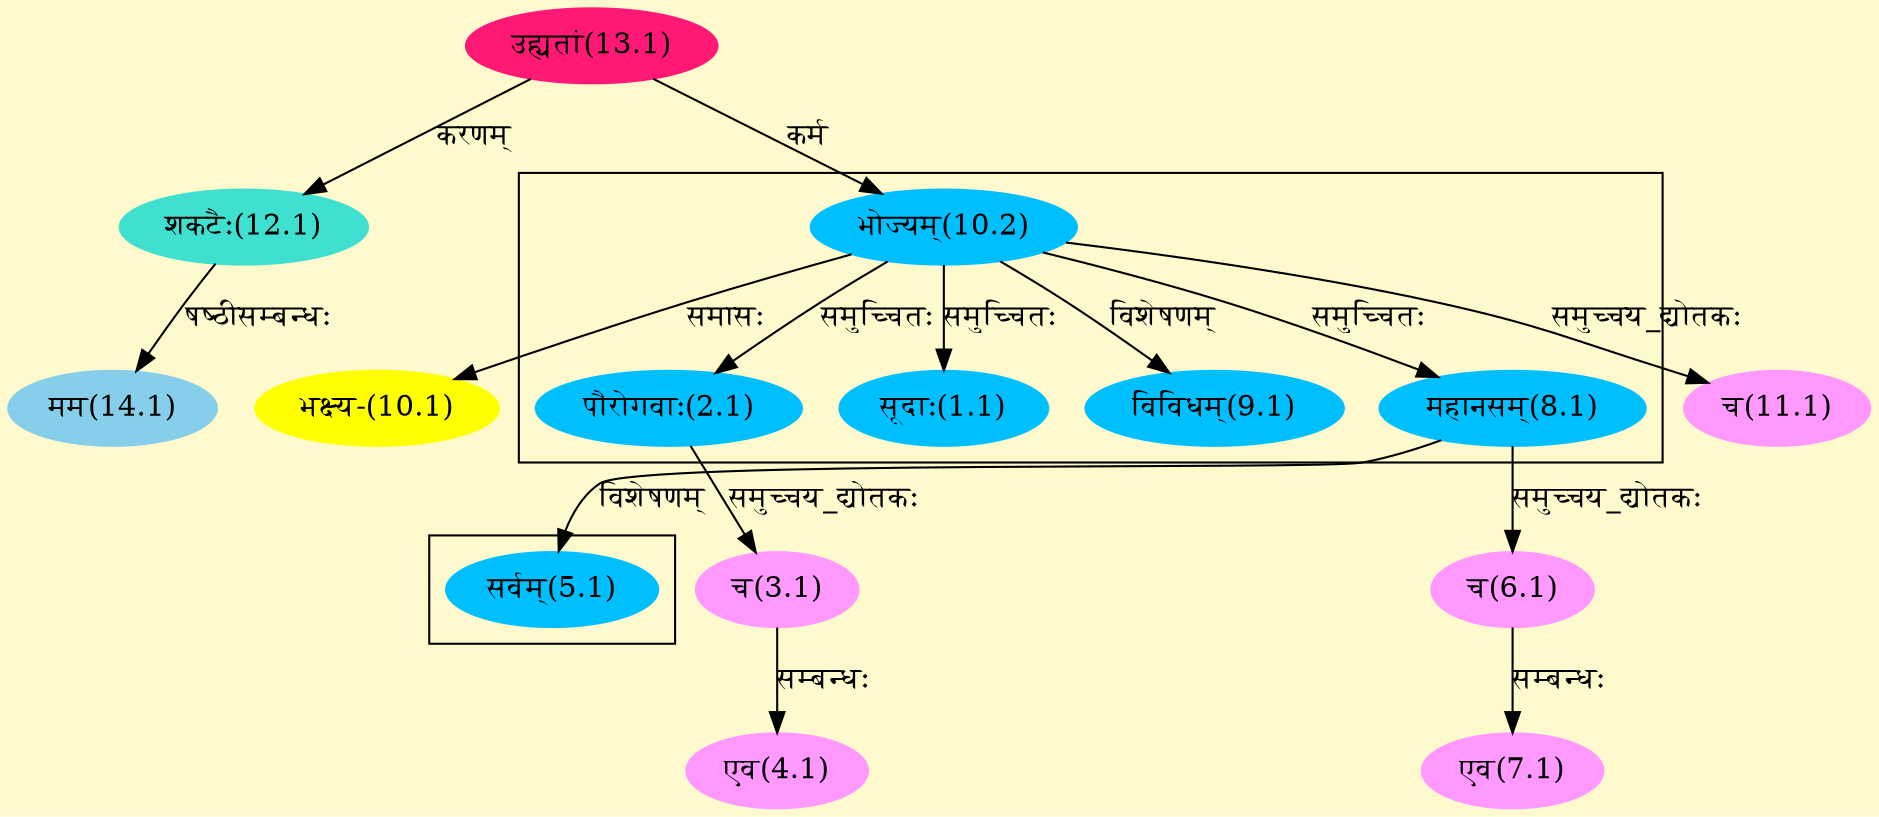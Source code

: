 digraph G{
rankdir=BT;
 compound=true;
 bgcolor="lemonchiffon1";

subgraph cluster_1{
Node1_1 [style=filled, color="#00BFFF" label = "सूदाः(1.1)"]
Node10_2 [style=filled, color="#00BFFF" label = "भोज्यम्(10.2)"]
Node2_1 [style=filled, color="#00BFFF" label = "पौरोगवाः(2.1)"]
Node8_1 [style=filled, color="#00BFFF" label = "महानसम्(8.1)"]
Node9_1 [style=filled, color="#00BFFF" label = "विविधम्(9.1)"]

}

subgraph cluster_2{
Node5_1 [style=filled, color="#00BFFF" label = "सर्वम्(5.1)"]
Node8_1 [style=filled, color="#00BFFF" label = "महानसम्(8.1)"]

}
Node3_1 [style=filled, color="#FF99FF" label = "च(3.1)"]
Node2_1 [style=filled, color="#00BFFF" label = "पौरोगवाः(2.1)"]
Node4_1 [style=filled, color="#FF99FF" label = "एव(4.1)"]
Node6_1 [style=filled, color="#FF99FF" label = "च(6.1)"]
Node8_1 [style=filled, color="#00BFFF" label = "महानसम्(8.1)"]
Node7_1 [style=filled, color="#FF99FF" label = "एव(7.1)"]
Node10_1 [style=filled, color="#FFFF00" label = "भक्ष्य-(10.1)"]
Node10_2 [style=filled, color="#00BFFF" label = "भोज्यम्(10.2)"]
Node13_1 [style=filled, color="#FF1975" label = "उह्यतां(13.1)"]
Node11_1 [style=filled, color="#FF99FF" label = "च(11.1)"]
Node12_1 [style=filled, color="#40E0D0" label = "शकटैः(12.1)"]
Node14_1 [style=filled, color="#87CEEB" label = "मम(14.1)"]
/* Start of Relations section */

Node1_1 -> Node10_2 [  label="समुच्चितः"  dir="back" ]
Node2_1 -> Node10_2 [  label="समुच्चितः"  dir="back" ]
Node3_1 -> Node2_1 [  label="समुच्चय_द्योतकः"  dir="back" ]
Node4_1 -> Node3_1 [  label="सम्बन्धः"  dir="back" ]
Node5_1 -> Node8_1 [  label="विशेषणम्"  dir="back" ]
Node6_1 -> Node8_1 [  label="समुच्चय_द्योतकः"  dir="back" ]
Node7_1 -> Node6_1 [  label="सम्बन्धः"  dir="back" ]
Node8_1 -> Node10_2 [  label="समुच्चितः"  dir="back" ]
Node9_1 -> Node10_2 [  label="विशेषणम्"  dir="back" ]
Node10_1 -> Node10_2 [  label="समासः"  dir="back" ]
Node10_2 -> Node13_1 [  label="कर्म"  dir="back" ]
Node11_1 -> Node10_2 [  label="समुच्चय_द्योतकः"  dir="back" ]
Node12_1 -> Node13_1 [  label="करणम्"  dir="back" ]
Node14_1 -> Node12_1 [  label="षष्ठीसम्बन्धः"  dir="back" ]
}
